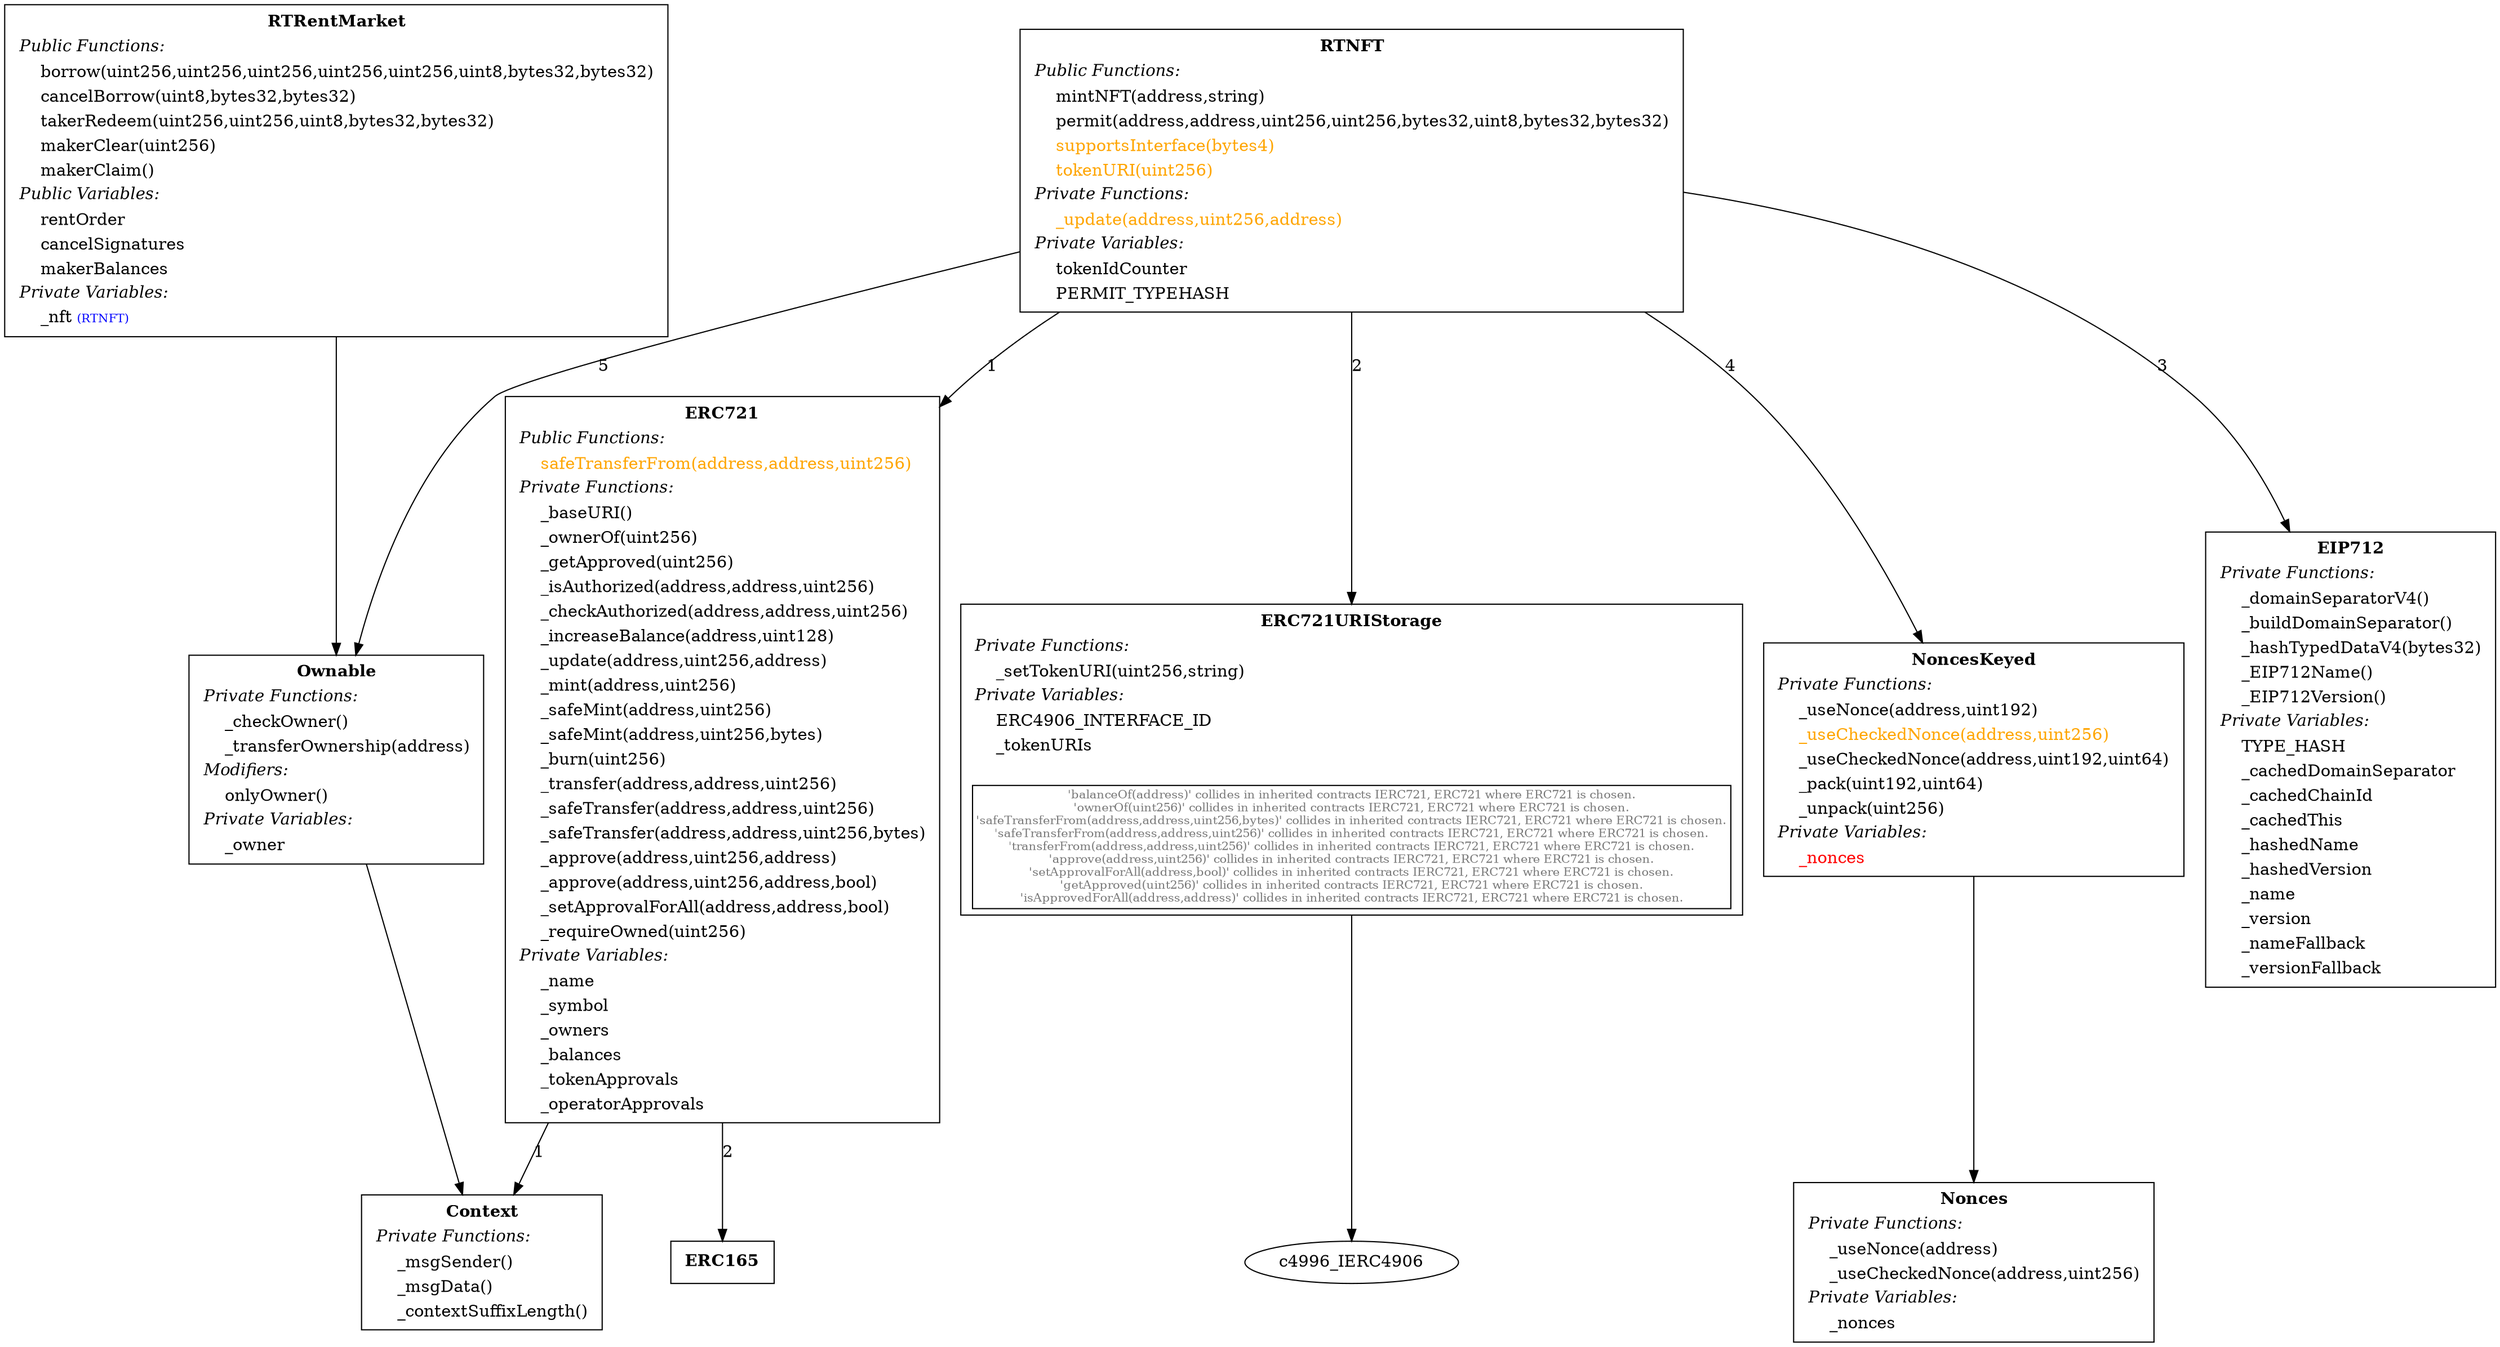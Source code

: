 digraph "" {
c754_Ownable -> c1323_Context;
c754_Ownable[shape="box"label=< <TABLE border="0"><TR><TD align="center"><B>Ownable</B></TD></TR><TR><TD align="left"><I>Private Functions:</I></TD></TR><TR><TD align="left">    _checkOwner()</TD></TR><TR><TD align="left">    _transferOwnership(address)</TD></TR><TR><TD align="left"><I>Modifiers:</I></TD></TR><TR><TD align="left">    onlyOwner()</TD></TR><TR><TD align="left"><I>Private Variables:</I></TD></TR><TR><TD align="left">    _owner</TD></TR></TABLE> >];

c2302_ERC721 -> c1323_Context [ label="1" ];
c2302_ERC721 -> c4968_ERC165 [ label="2" ];
c2302_ERC721[shape="box"label=< <TABLE border="0"><TR><TD align="center"><B>ERC721</B></TD></TR><TR><TD align="left"><I>Public Functions:</I></TD></TR><TR><TD align="left"><font color="#FFA500">    safeTransferFrom(address,address,uint256)</font></TD></TR><TR><TD align="left"><I>Private Functions:</I></TD></TR><TR><TD align="left">    _baseURI()</TD></TR><TR><TD align="left">    _ownerOf(uint256)</TD></TR><TR><TD align="left">    _getApproved(uint256)</TD></TR><TR><TD align="left">    _isAuthorized(address,address,uint256)</TD></TR><TR><TD align="left">    _checkAuthorized(address,address,uint256)</TD></TR><TR><TD align="left">    _increaseBalance(address,uint128)</TD></TR><TR><TD align="left">    _update(address,uint256,address)</TD></TR><TR><TD align="left">    _mint(address,uint256)</TD></TR><TR><TD align="left">    _safeMint(address,uint256)</TD></TR><TR><TD align="left">    _safeMint(address,uint256,bytes)</TD></TR><TR><TD align="left">    _burn(uint256)</TD></TR><TR><TD align="left">    _transfer(address,address,uint256)</TD></TR><TR><TD align="left">    _safeTransfer(address,address,uint256)</TD></TR><TR><TD align="left">    _safeTransfer(address,address,uint256,bytes)</TD></TR><TR><TD align="left">    _approve(address,uint256,address)</TD></TR><TR><TD align="left">    _approve(address,uint256,address,bool)</TD></TR><TR><TD align="left">    _setApprovalForAll(address,address,bool)</TD></TR><TR><TD align="left">    _requireOwned(uint256)</TD></TR><TR><TD align="left"><I>Private Variables:</I></TD></TR><TR><TD align="left">    _name</TD></TR><TR><TD align="left">    _symbol</TD></TR><TR><TD align="left">    _owners</TD></TR><TR><TD align="left">    _balances</TD></TR><TR><TD align="left">    _tokenApprovals</TD></TR><TR><TD align="left">    _operatorApprovals</TD></TR></TABLE> >];

c2430_ERC721URIStorage -> c4996_IERC4906;
c2430_ERC721URIStorage[shape="box"label=< <TABLE border="0"><TR><TD align="center"><B>ERC721URIStorage</B></TD></TR><TR><TD align="left"><I>Private Functions:</I></TD></TR><TR><TD align="left">    _setTokenURI(uint256,string)</TD></TR><TR><TD align="left"><I>Private Variables:</I></TD></TR><TR><TD align="left">    ERC4906_INTERFACE_ID</TD></TR><TR><TD align="left">    _tokenURIs</TD></TR><TR><TD><BR/></TD></TR><TR><TD align="left" border="1"><font color="#777777" point-size="10">'balanceOf(address)' collides in inherited contracts IERC721, ERC721 where ERC721 is chosen.<BR/>'ownerOf(uint256)' collides in inherited contracts IERC721, ERC721 where ERC721 is chosen.<BR/>'safeTransferFrom(address,address,uint256,bytes)' collides in inherited contracts IERC721, ERC721 where ERC721 is chosen.<BR/>'safeTransferFrom(address,address,uint256)' collides in inherited contracts IERC721, ERC721 where ERC721 is chosen.<BR/>'transferFrom(address,address,uint256)' collides in inherited contracts IERC721, ERC721 where ERC721 is chosen.<BR/>'approve(address,uint256)' collides in inherited contracts IERC721, ERC721 where ERC721 is chosen.<BR/>'setApprovalForAll(address,bool)' collides in inherited contracts IERC721, ERC721 where ERC721 is chosen.<BR/>'getApproved(uint256)' collides in inherited contracts IERC721, ERC721 where ERC721 is chosen.<BR/>'isApprovedForAll(address,address)' collides in inherited contracts IERC721, ERC721 where ERC721 is chosen.</font></TD></TR></TABLE> >];

c1323_Context[shape="box"label=< <TABLE border="0"><TR><TD align="center"><B>Context</B></TD></TR><TR><TD align="left"><I>Private Functions:</I></TD></TR><TR><TD align="left">    _msgSender()</TD></TR><TR><TD align="left">    _msgData()</TD></TR><TR><TD align="left">    _contextSuffixLength()</TD></TR></TABLE> >];

c5064_Nonces[shape="box"label=< <TABLE border="0"><TR><TD align="center"><B>Nonces</B></TD></TR><TR><TD align="left"><I>Private Functions:</I></TD></TR><TR><TD align="left">    _useNonce(address)</TD></TR><TR><TD align="left">    _useCheckedNonce(address,uint256)</TD></TR><TR><TD align="left"><I>Private Variables:</I></TD></TR><TR><TD align="left">    _nonces</TD></TR></TABLE> >];

c2608_NoncesKeyed -> c5064_Nonces;
c2608_NoncesKeyed[shape="box"label=< <TABLE border="0"><TR><TD align="center"><B>NoncesKeyed</B></TD></TR><TR><TD align="left"><I>Private Functions:</I></TD></TR><TR><TD align="left">    _useNonce(address,uint192)</TD></TR><TR><TD align="left"><font color="#FFA500">    _useCheckedNonce(address,uint256)</font></TD></TR><TR><TD align="left">    _useCheckedNonce(address,uint192,uint64)</TD></TR><TR><TD align="left">    _pack(uint192,uint64)</TD></TR><TR><TD align="left">    _unpack(uint256)</TD></TR><TR><TD align="left"><I>Private Variables:</I></TD></TR><TR><TD align="left"><font color="red">    _nonces</font></TD></TR></TABLE> >];

c3183_EIP712[shape="box"label=< <TABLE border="0"><TR><TD align="center"><B>EIP712</B></TD></TR><TR><TD align="left"><I>Private Functions:</I></TD></TR><TR><TD align="left">    _domainSeparatorV4()</TD></TR><TR><TD align="left">    _buildDomainSeparator()</TD></TR><TR><TD align="left">    _hashTypedDataV4(bytes32)</TD></TR><TR><TD align="left">    _EIP712Name()</TD></TR><TR><TD align="left">    _EIP712Version()</TD></TR><TR><TD align="left"><I>Private Variables:</I></TD></TR><TR><TD align="left">    TYPE_HASH</TD></TR><TR><TD align="left">    _cachedDomainSeparator</TD></TR><TR><TD align="left">    _cachedChainId</TD></TR><TR><TD align="left">    _cachedThis</TD></TR><TR><TD align="left">    _hashedName</TD></TR><TR><TD align="left">    _hashedVersion</TD></TR><TR><TD align="left">    _name</TD></TR><TR><TD align="left">    _version</TD></TR><TR><TD align="left">    _nameFallback</TD></TR><TR><TD align="left">    _versionFallback</TD></TR></TABLE> >];

c4968_ERC165[shape="box"label=< <TABLE border="0"><TR><TD align="center"><B>ERC165</B></TD></TR></TABLE> >];

c1293_RTNFT -> c2302_ERC721 [ label="1" ];
c1293_RTNFT -> c2430_ERC721URIStorage [ label="2" ];
c1293_RTNFT -> c3183_EIP712 [ label="3" ];
c1293_RTNFT -> c2608_NoncesKeyed [ label="4" ];
c1293_RTNFT -> c754_Ownable [ label="5" ];
c1293_RTNFT[shape="box"label=< <TABLE border="0"><TR><TD align="center"><B>RTNFT</B></TD></TR><TR><TD align="left"><I>Public Functions:</I></TD></TR><TR><TD align="left">    mintNFT(address,string)</TD></TR><TR><TD align="left">    permit(address,address,uint256,uint256,bytes32,uint8,bytes32,bytes32)</TD></TR><TR><TD align="left"><font color="#FFA500">    supportsInterface(bytes4)</font></TD></TR><TR><TD align="left"><font color="#FFA500">    tokenURI(uint256)</font></TD></TR><TR><TD align="left"><I>Private Functions:</I></TD></TR><TR><TD align="left"><font color="#FFA500">    _update(address,uint256,address)</font></TD></TR><TR><TD align="left"><I>Private Variables:</I></TD></TR><TR><TD align="left">    tokenIdCounter</TD></TR><TR><TD align="left">    PERMIT_TYPEHASH</TD></TR></TABLE> >];

c606_RTRentMarket -> c754_Ownable;
c606_RTRentMarket[shape="box"label=< <TABLE border="0"><TR><TD align="center"><B>RTRentMarket</B></TD></TR><TR><TD align="left"><I>Public Functions:</I></TD></TR><TR><TD align="left">    borrow(uint256,uint256,uint256,uint256,uint256,uint8,bytes32,bytes32)</TD></TR><TR><TD align="left">    cancelBorrow(uint8,bytes32,bytes32)</TD></TR><TR><TD align="left">    takerRedeem(uint256,uint256,uint8,bytes32,bytes32)</TD></TR><TR><TD align="left">    makerClear(uint256)</TD></TR><TR><TD align="left">    makerClaim()</TD></TR><TR><TD align="left"><I>Public Variables:</I></TD></TR><TR><TD align="left">    rentOrder</TD></TR><TR><TD align="left">    cancelSignatures</TD></TR><TR><TD align="left">    makerBalances</TD></TR><TR><TD align="left"><I>Private Variables:</I></TD></TR><TR><TD align="left">    _nft<font color="blue" POINT-SIZE="10"> (RTNFT)</font></TD></TR></TABLE> >];

}